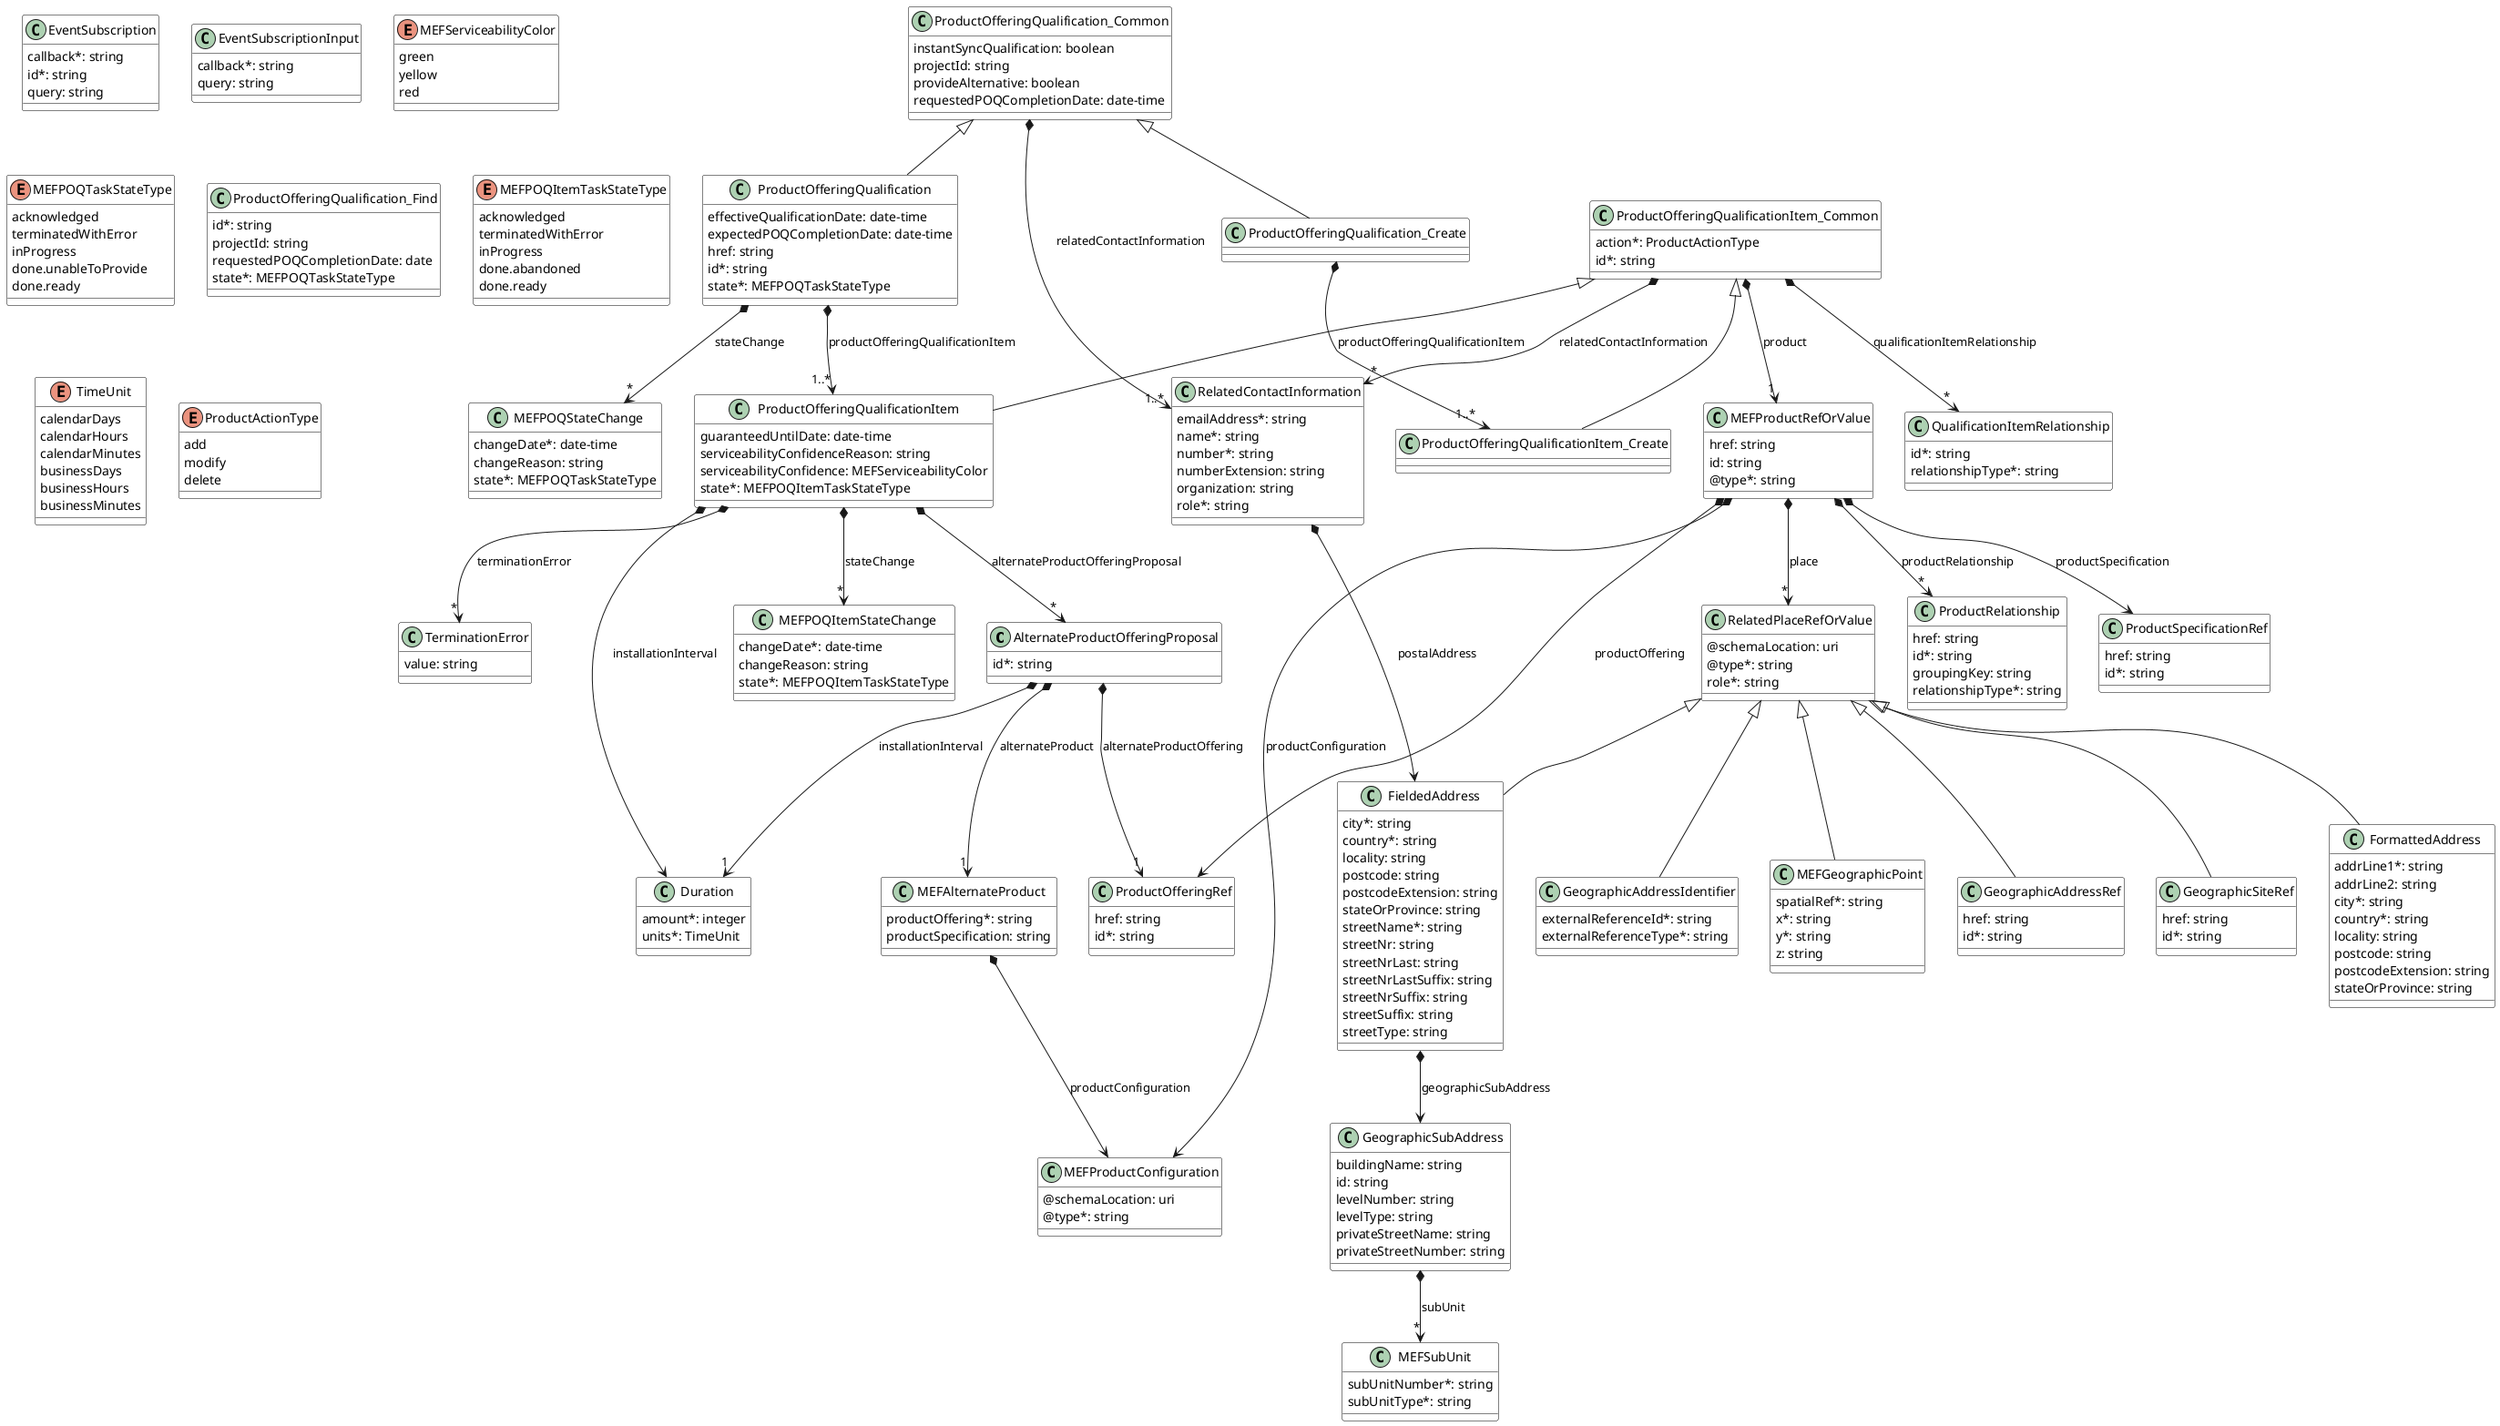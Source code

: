 @startuml
skinparam {
    ClassBackgroundColor White
    ClassBorderColor Black
}

class AlternateProductOfferingProposal {

    id*: string 
}

AlternateProductOfferingProposal *-->"1" MEFAlternateProduct : alternateProduct
AlternateProductOfferingProposal *-->"1" ProductOfferingRef : alternateProductOffering
AlternateProductOfferingProposal *-->"1" Duration : installationInterval

class EventSubscription {

    callback*: string 
    id*: string 
    query: string 
}



class EventSubscriptionInput {

    callback*: string 
    query: string 
}



class FieldedAddress {

    city*: string 
    country*: string 
    locality: string 
    postcode: string 
    postcodeExtension: string 
    stateOrProvince: string 
    streetName*: string 
    streetNr: string 
    streetNrLast: string 
    streetNrLastSuffix: string
    streetNrSuffix: string 
    streetSuffix: string 
    streetType: string 
}
RelatedPlaceRefOrValue <|-- FieldedAddress

FieldedAddress *--> GeographicSubAddress : geographicSubAddress


class FormattedAddress {

    addrLine1*: string 
    addrLine2: string 
    city*: string 
    country*: string 
    locality: string 
    postcode: string 
    postcodeExtension: string 
    stateOrProvince: string 
}
RelatedPlaceRefOrValue <|-- FormattedAddress



class GeographicSubAddress {

    buildingName: string 
    id: string 
    levelNumber: string 
    levelType: string 
    privateStreetName: string 
    privateStreetNumber: string 
}

GeographicSubAddress *-->"*" MEFSubUnit : subUnit


class GeographicAddressIdentifier {

    externalReferenceId*: string 
    externalReferenceType*: string 
}
RelatedPlaceRefOrValue <|-- GeographicAddressIdentifier


class MEFGeographicPoint {

    spatialRef*: string 
    x*: string 
    y*: string 
    z: string 
}
RelatedPlaceRefOrValue <|-- MEFGeographicPoint



class MEFPOQItemStateChange {

    changeDate*: date-time 
    changeReason: string 
    state*: MEFPOQItemTaskStateType 
}



class MEFPOQStateChange {
    changeDate*: date-time 
    changeReason: string 
    state*: MEFPOQTaskStateType 
}

class MEFProductConfiguration {

    @schemaLocation: uri 
    @type*: string 
}



class MEFAlternateProduct {
    productOffering*: string
    productSpecification: string
}

MEFAlternateProduct *--> MEFProductConfiguration : productConfiguration


class MEFProductRefOrValue {

    href: string 
    id: string 
    @type*: string 
}

MEFProductRefOrValue *-->"*" RelatedPlaceRefOrValue : place
MEFProductRefOrValue *--> MEFProductConfiguration : productConfiguration
MEFProductRefOrValue *-->"*" ProductRelationship : productRelationship
MEFProductRefOrValue *--> ProductSpecificationRef : productSpecification
MEFProductRefOrValue *--> ProductOfferingRef : productOffering


class MEFSubUnit {

    subUnitNumber*: string 
    subUnitType*: string 
}



class GeographicAddressRef  {

    href: string 
    id*: string 
}
RelatedPlaceRefOrValue <|-- GeographicAddressRef 

class GeographicSiteRef  {

    href: string 
    id*: string 
}
RelatedPlaceRefOrValue <|-- GeographicSiteRef 


class ProductOfferingQualification {

    effectiveQualificationDate: date-time 
    expectedPOQCompletionDate: date-time 
    href: string 
    id*: string 
    state*: MEFPOQTaskStateType 
}
ProductOfferingQualification_Common <|-- ProductOfferingQualification

ProductOfferingQualification *-->"1..*" ProductOfferingQualificationItem : productOfferingQualificationItem
ProductOfferingQualification *-->"*" MEFPOQStateChange : stateChange


class ProductOfferingQualificationItem {

    guaranteedUntilDate: date-time 
    serviceabilityConfidenceReason: string 
    serviceabilityConfidence: MEFServiceabilityColor 
    state*: MEFPOQItemTaskStateType 
}
ProductOfferingQualificationItem_Common <|-- ProductOfferingQualificationItem

ProductOfferingQualificationItem *-->"*" AlternateProductOfferingProposal : alternateProductOfferingProposal
ProductOfferingQualificationItem *--> Duration : installationInterval
ProductOfferingQualificationItem *-->"*" MEFPOQItemStateChange : stateChange
ProductOfferingQualificationItem *-->"*" TerminationError : terminationError


class ProductOfferingQualificationItem_Common {

    action*: ProductActionType 
    id*: string 
}

ProductOfferingQualificationItem_Common *-->"1" MEFProductRefOrValue : product
ProductOfferingQualificationItem_Common *-->"*" QualificationItemRelationship : qualificationItemRelationship
ProductOfferingQualificationItem_Common *-->"*" RelatedContactInformation : relatedContactInformation


class QualificationItemRelationship {

    id*: string 
    relationshipType*: string 
}



class TerminationError {

    value: string 
}



class Duration {

    amount*: integer 
    units*: TimeUnit 
}



enum MEFServiceabilityColor {

    green
    yellow
    red
}
class ProductOfferingQualification_Create {

}
ProductOfferingQualification_Common <|-- ProductOfferingQualification_Create

ProductOfferingQualification_Create *-->"1..*" ProductOfferingQualificationItem_Create : productOfferingQualificationItem


enum MEFPOQTaskStateType {

    acknowledged
    terminatedWithError
    inProgress
    done.unableToProvide
    done.ready
}
class ProductOfferingQualificationItem_Create {

}
ProductOfferingQualificationItem_Common <|-- ProductOfferingQualificationItem_Create



class ProductOfferingQualification_Common {

    instantSyncQualification: boolean 
    projectId: string 
    provideAlternative: boolean 
    requestedPOQCompletionDate: date-time 
}

ProductOfferingQualification_Common *-->"1..*" RelatedContactInformation : relatedContactInformation


class ProductOfferingQualification_Find {

    id*: string 
    projectId: string 
    requestedPOQCompletionDate: date 
    state*: MEFPOQTaskStateType 
}



class ProductOfferingRef {

    href: string 
    id*: string 
}



class ProductRelationship {

    href: string 
    id*: string 
    groupingKey: string 
    relationshipType*: string 
}



class ProductSpecificationRef {

    href: string 
    id*: string 
}


class RelatedContactInformation {

    emailAddress*: string 
    name*: string 
    number*: string 
    numberExtension: string 
    organization: string
    role*: string 
}
RelatedContactInformation *--> FieldedAddress : postalAddress


class RelatedPlaceRefOrValue {

    @schemaLocation: uri 
    @type*: string 
    role*: string 
}



enum MEFPOQItemTaskStateType {

    acknowledged
    terminatedWithError
    inProgress
    done.abandoned
    done.ready
}
enum TimeUnit {

    calendarDays
    calendarHours
    calendarMinutes
    businessDays
    businessHours
    businessMinutes
}
enum ProductActionType {

    add
    modify
    delete
}
@enduml
